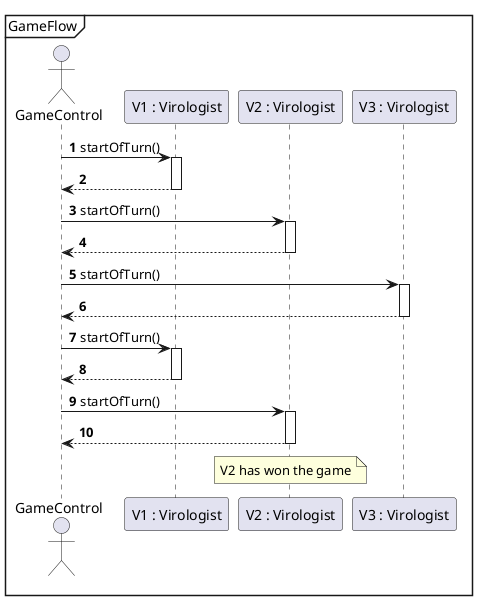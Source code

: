 by Zoli

@startuml
'https://plantuml.com/sequence-diagram

autonumber

mainframe GameFlow

actor GameControl
participant "V1 : Virologist" as V1
participant "V2 : Virologist" as V2
participant "V3 : Virologist" as V3

GameControl -> V1: startOfTurn()
Activate V1
V1-->GameControl
Deactivate V1

GameControl -> V2: startOfTurn()
Activate V2
V2-->GameControl
Deactivate V2

GameControl -> V3: startOfTurn()
Activate V3
V3-->GameControl
Deactivate V3

GameControl -> V1: startOfTurn()
Activate V1
V1-->GameControl
Deactivate V1

GameControl -> V2: startOfTurn()
Activate V2
V2-->GameControl
Deactivate V2

note over V2
    V2 has won the game
end note

@enduml

